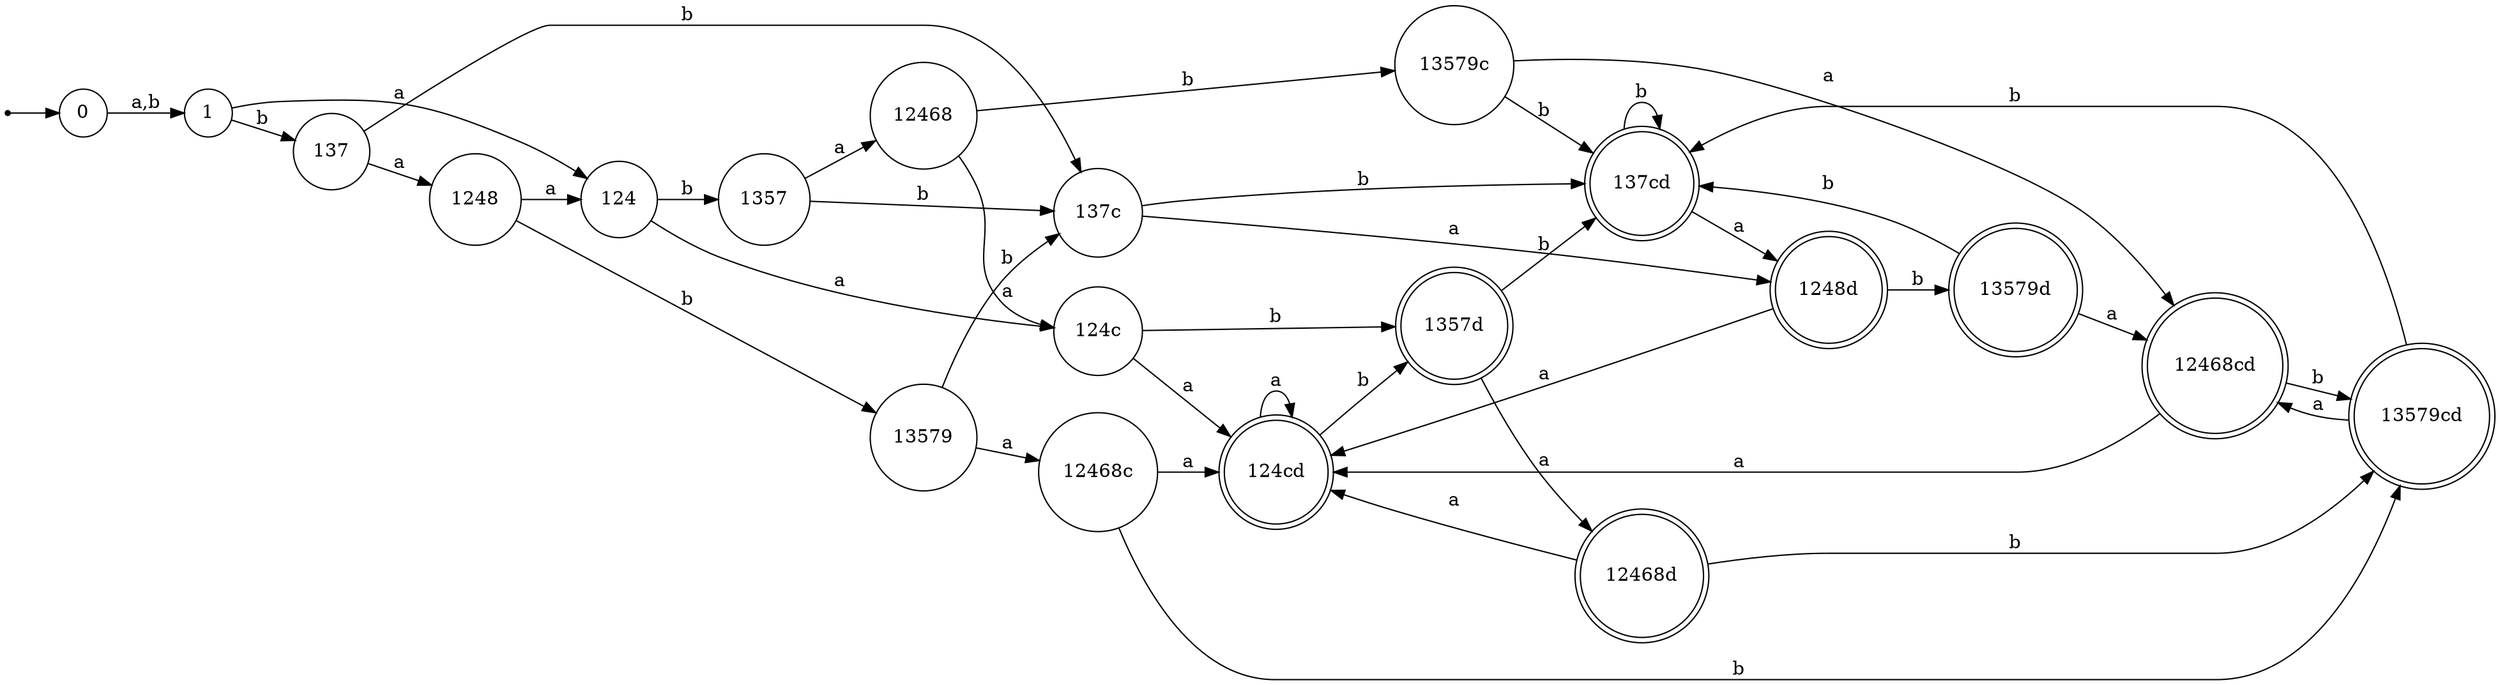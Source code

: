 digraph{
    rankdir = LR;
    node [shape=point]
    start
    node [shape=doublecircle]
    "124cd", "1357d","1248d",
    "137cd", "12468d","13579d",
    "13579cd", "12468cd"
    node [shape=circle]
    start -> 0
    0 -> 1 [label="a,b"]
    1 -> 124 [label="a"]
    1 -> 137 [label="b"]
    124 -> "124c" [label="a"]
    124 -> 1357 [label="b"]
    137 -> 1248 [label="a"]
    137 -> "137c" [label="b"]
    "124c" -> "124cd" [label="a"]
    "124c" -> "1357d" [label="b"]
    1357 -> 12468 [label="a"]
    1357 -> "137c" [label="b"]
    1248 -> 124 [label="a"]
    1248 -> 13579 [label="b"]
    "137c" -> "1248d" [label="a"]
    "137c" -> "137cd" [label="b"]
    "124cd" -> "124cd" [label="a"]
    "124cd" -> "1357d" [label="b"]
    "1357d" -> "12468d" [label="a"]
    "1357d" -> "137cd" [label="b"]
    12468 -> "124c" [label="a"]
    12468 -> "13579c" [label="b"]
    13579 -> "12468c" [label="a"]
    13579 -> "137c" [label="b"]
    "1248d"-> "124cd" [label="a"]
    "1248d" -> "13579d" [label="b"]
    "137cd" -> "1248d" [label="a"]
    "137cd" -> "137cd" [label="b"]
    "12468d" -> "124cd" [label="a"]
    "12468d" -> "13579cd" [label="b"]
    "13579c" -> "12468cd" [label="a"]
    "13579c" -> "137cd" [label="b"]
    "12468c" -> "124cd" [label="a"]
    "12468c" -> "13579cd" [label="b"]
    "13579d"-> "12468cd" [label="a"]
    "13579d" -> "137cd" [label="b"]
    "13579cd" -> "12468cd" [label="a"]
    "13579cd" -> "137cd" [label="b"]
    "12468cd" -> "124cd" [label="a"]
    "12468cd" -> "13579cd" [label="b"]
}